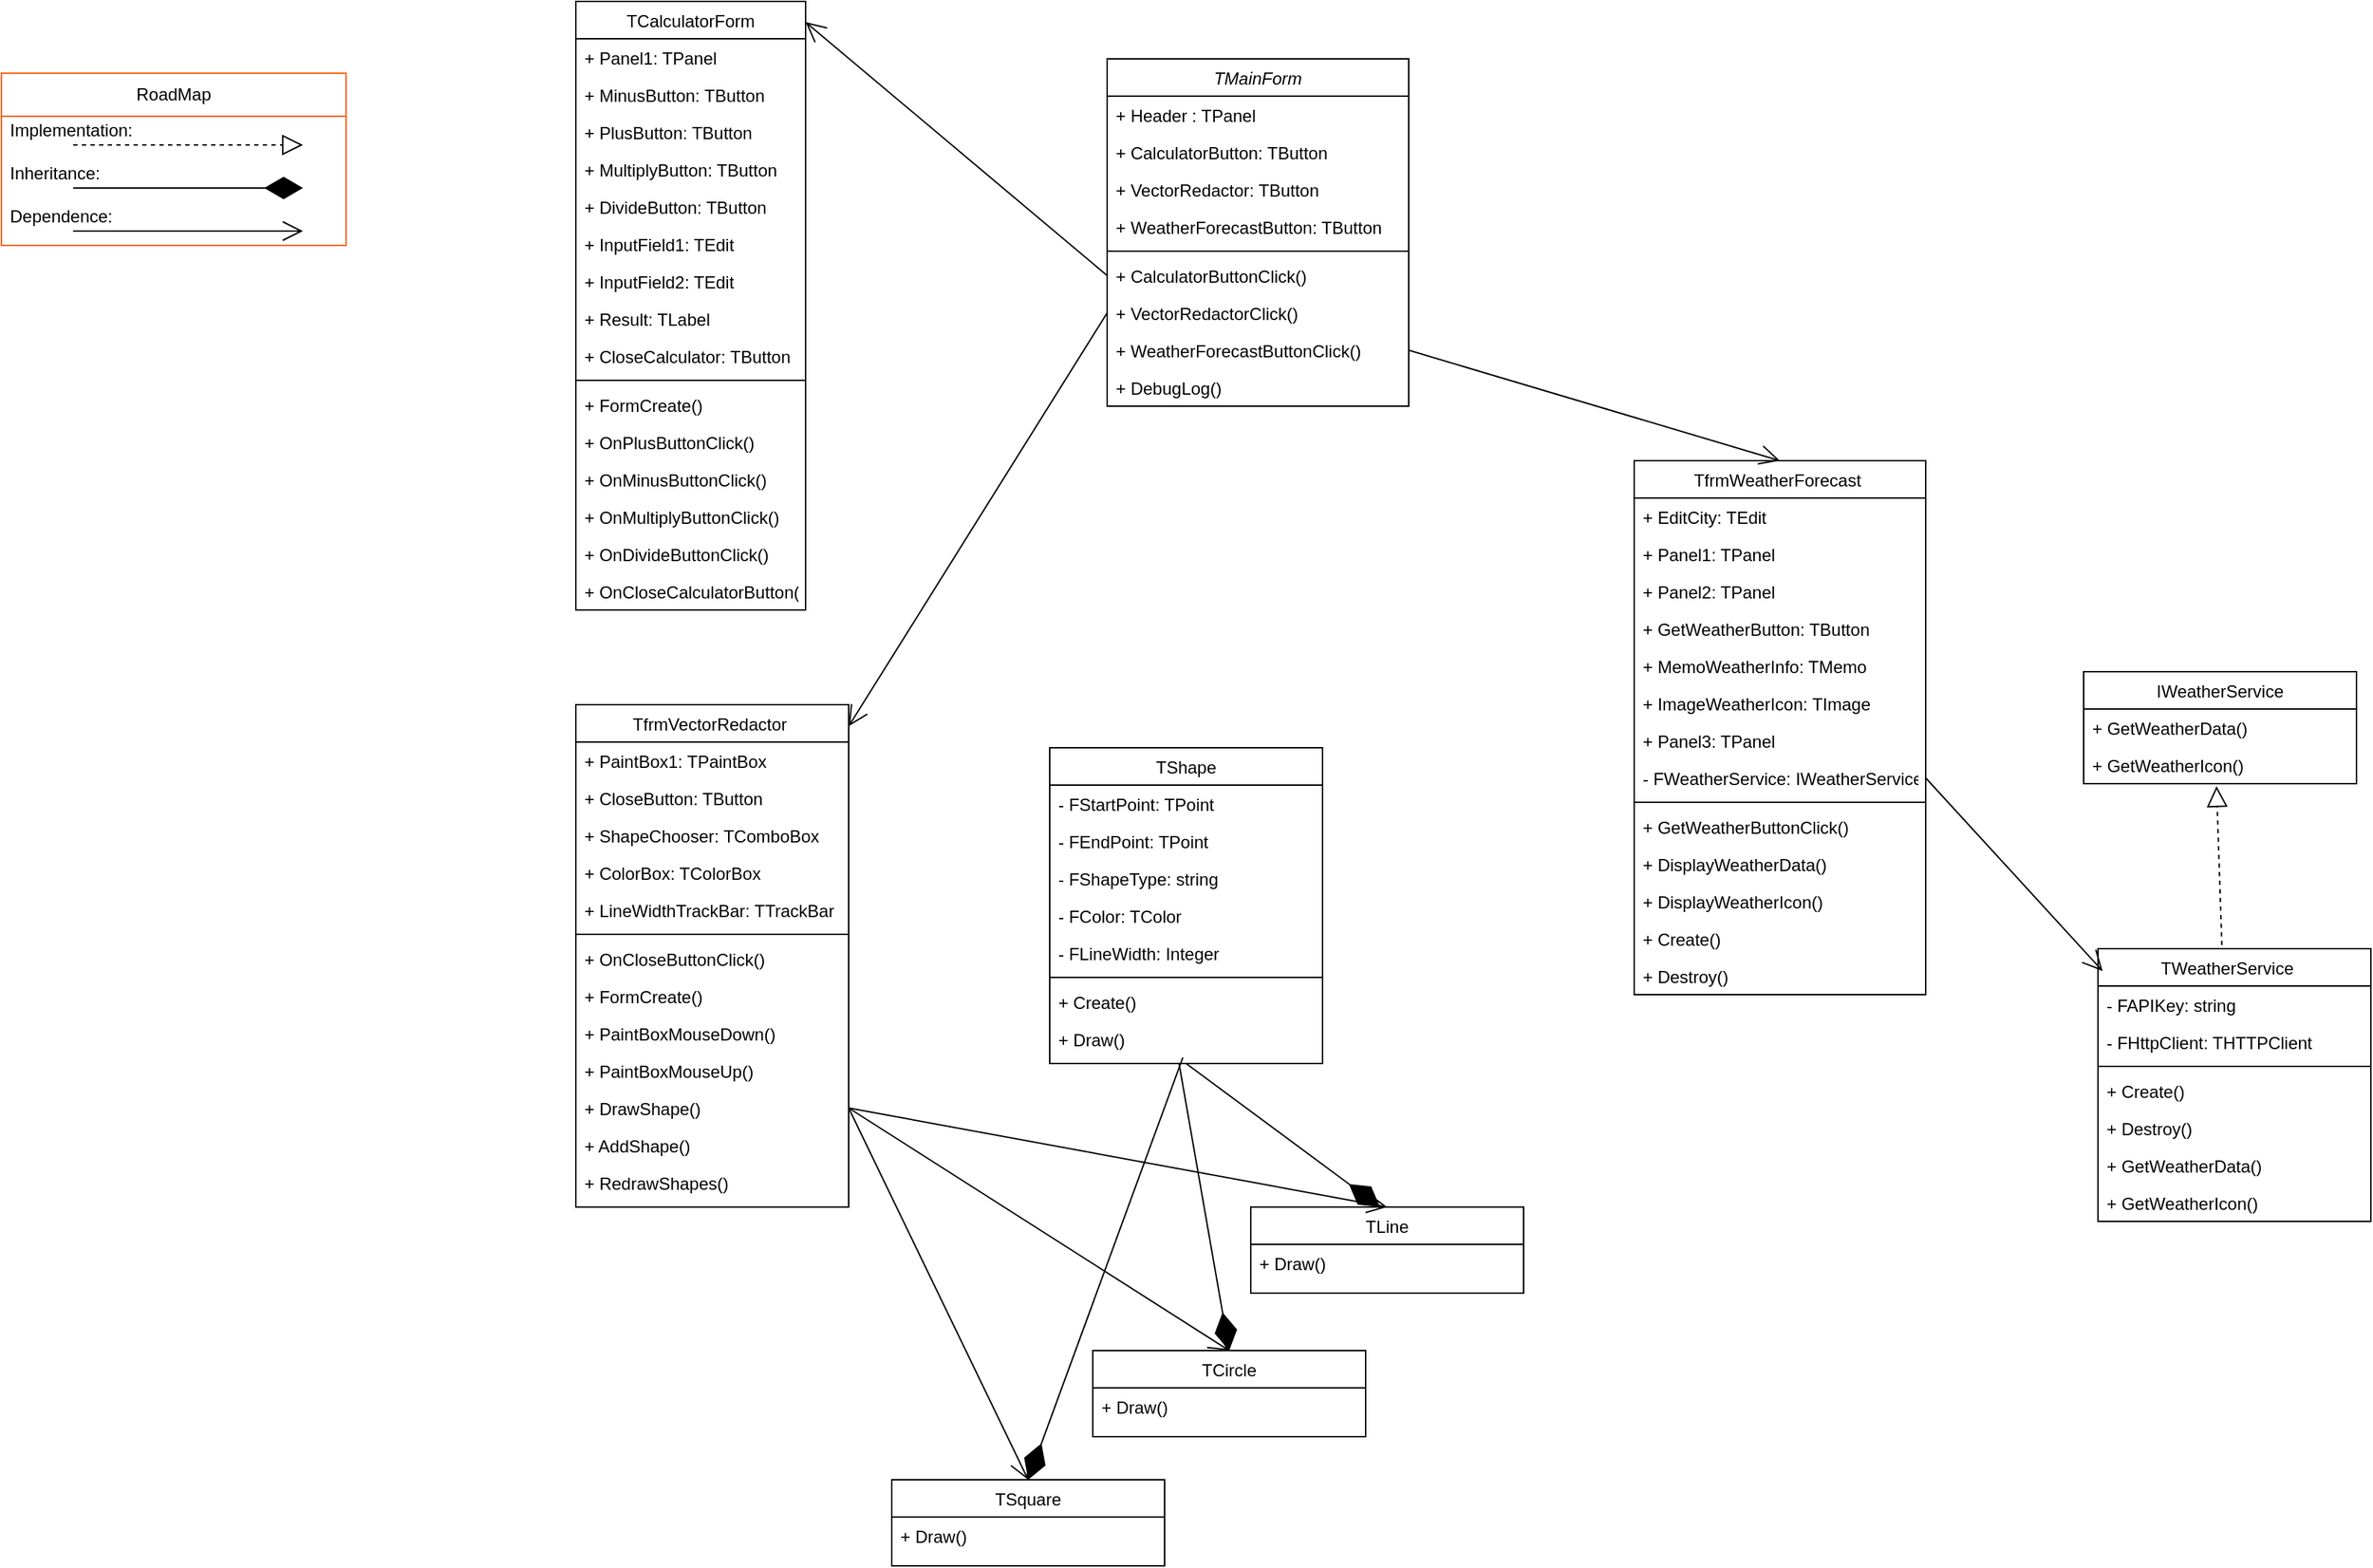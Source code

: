 <mxfile version="24.7.17">
  <diagram id="C5RBs43oDa-KdzZeNtuy" name="Page-1">
    <mxGraphModel dx="2464" dy="807" grid="1" gridSize="10" guides="1" tooltips="1" connect="1" arrows="1" fold="1" page="1" pageScale="1" pageWidth="827" pageHeight="1169" math="0" shadow="0">
      <root>
        <mxCell id="WIyWlLk6GJQsqaUBKTNV-0" />
        <mxCell id="WIyWlLk6GJQsqaUBKTNV-1" parent="WIyWlLk6GJQsqaUBKTNV-0" />
        <mxCell id="zkfFHV4jXpPFQw0GAbJ--0" value="TMainForm" style="swimlane;fontStyle=2;align=center;verticalAlign=top;childLayout=stackLayout;horizontal=1;startSize=26;horizontalStack=0;resizeParent=1;resizeLast=0;collapsible=1;marginBottom=0;rounded=0;shadow=0;strokeWidth=1;" parent="WIyWlLk6GJQsqaUBKTNV-1" vertex="1">
          <mxGeometry x="300" y="90" width="210" height="242" as="geometry">
            <mxRectangle x="230" y="140" width="160" height="26" as="alternateBounds" />
          </mxGeometry>
        </mxCell>
        <mxCell id="zkfFHV4jXpPFQw0GAbJ--1" value="+ Header : TPanel" style="text;align=left;verticalAlign=top;spacingLeft=4;spacingRight=4;overflow=hidden;rotatable=0;points=[[0,0.5],[1,0.5]];portConstraint=eastwest;" parent="zkfFHV4jXpPFQw0GAbJ--0" vertex="1">
          <mxGeometry y="26" width="210" height="26" as="geometry" />
        </mxCell>
        <mxCell id="zkfFHV4jXpPFQw0GAbJ--2" value="+ CalculatorButton: TButton" style="text;align=left;verticalAlign=top;spacingLeft=4;spacingRight=4;overflow=hidden;rotatable=0;points=[[0,0.5],[1,0.5]];portConstraint=eastwest;rounded=0;shadow=0;html=0;" parent="zkfFHV4jXpPFQw0GAbJ--0" vertex="1">
          <mxGeometry y="52" width="210" height="26" as="geometry" />
        </mxCell>
        <mxCell id="zkfFHV4jXpPFQw0GAbJ--3" value="+ VectorRedactor: TButton" style="text;align=left;verticalAlign=top;spacingLeft=4;spacingRight=4;overflow=hidden;rotatable=0;points=[[0,0.5],[1,0.5]];portConstraint=eastwest;rounded=0;shadow=0;html=0;" parent="zkfFHV4jXpPFQw0GAbJ--0" vertex="1">
          <mxGeometry y="78" width="210" height="26" as="geometry" />
        </mxCell>
        <mxCell id="zkfFHV4jXpPFQw0GAbJ--5" value="+ WeatherForecastButton: TButton" style="text;align=left;verticalAlign=top;spacingLeft=4;spacingRight=4;overflow=hidden;rotatable=0;points=[[0,0.5],[1,0.5]];portConstraint=eastwest;" parent="zkfFHV4jXpPFQw0GAbJ--0" vertex="1">
          <mxGeometry y="104" width="210" height="26" as="geometry" />
        </mxCell>
        <mxCell id="0J-BGjjs7sGFOzVeNPkb-37" value="" style="line;strokeWidth=1;fillColor=none;align=left;verticalAlign=middle;spacingTop=-1;spacingLeft=3;spacingRight=3;rotatable=0;labelPosition=right;points=[];portConstraint=eastwest;strokeColor=inherit;" vertex="1" parent="zkfFHV4jXpPFQw0GAbJ--0">
          <mxGeometry y="130" width="210" height="8" as="geometry" />
        </mxCell>
        <mxCell id="0J-BGjjs7sGFOzVeNPkb-6" value="+ CalculatorButtonClick()" style="text;align=left;verticalAlign=top;spacingLeft=4;spacingRight=4;overflow=hidden;rotatable=0;points=[[0,0.5],[1,0.5]];portConstraint=eastwest;rounded=0;shadow=0;html=0;" vertex="1" parent="zkfFHV4jXpPFQw0GAbJ--0">
          <mxGeometry y="138" width="210" height="26" as="geometry" />
        </mxCell>
        <mxCell id="0J-BGjjs7sGFOzVeNPkb-7" value="+ VectorRedactorClick()" style="text;align=left;verticalAlign=top;spacingLeft=4;spacingRight=4;overflow=hidden;rotatable=0;points=[[0,0.5],[1,0.5]];portConstraint=eastwest;rounded=0;shadow=0;html=0;" vertex="1" parent="zkfFHV4jXpPFQw0GAbJ--0">
          <mxGeometry y="164" width="210" height="26" as="geometry" />
        </mxCell>
        <mxCell id="0J-BGjjs7sGFOzVeNPkb-8" value="+ WeatherForecastButtonClick()" style="text;align=left;verticalAlign=top;spacingLeft=4;spacingRight=4;overflow=hidden;rotatable=0;points=[[0,0.5],[1,0.5]];portConstraint=eastwest;rounded=0;shadow=0;html=0;" vertex="1" parent="zkfFHV4jXpPFQw0GAbJ--0">
          <mxGeometry y="190" width="210" height="26" as="geometry" />
        </mxCell>
        <mxCell id="0J-BGjjs7sGFOzVeNPkb-9" value="+ DebugLog()" style="text;align=left;verticalAlign=top;spacingLeft=4;spacingRight=4;overflow=hidden;rotatable=0;points=[[0,0.5],[1,0.5]];portConstraint=eastwest;rounded=0;shadow=0;html=0;" vertex="1" parent="zkfFHV4jXpPFQw0GAbJ--0">
          <mxGeometry y="216" width="210" height="26" as="geometry" />
        </mxCell>
        <mxCell id="zkfFHV4jXpPFQw0GAbJ--6" value="TfrmVectorRedactor " style="swimlane;fontStyle=0;align=center;verticalAlign=top;childLayout=stackLayout;horizontal=1;startSize=26;horizontalStack=0;resizeParent=1;resizeLast=0;collapsible=1;marginBottom=0;rounded=0;shadow=0;strokeWidth=1;" parent="WIyWlLk6GJQsqaUBKTNV-1" vertex="1">
          <mxGeometry x="-70" y="540" width="190" height="350" as="geometry">
            <mxRectangle x="130" y="380" width="160" height="26" as="alternateBounds" />
          </mxGeometry>
        </mxCell>
        <mxCell id="zkfFHV4jXpPFQw0GAbJ--7" value="+ PaintBox1: TPaintBox" style="text;align=left;verticalAlign=top;spacingLeft=4;spacingRight=4;overflow=hidden;rotatable=0;points=[[0,0.5],[1,0.5]];portConstraint=eastwest;" parent="zkfFHV4jXpPFQw0GAbJ--6" vertex="1">
          <mxGeometry y="26" width="190" height="26" as="geometry" />
        </mxCell>
        <mxCell id="zkfFHV4jXpPFQw0GAbJ--8" value="+ CloseButton: TButton" style="text;align=left;verticalAlign=top;spacingLeft=4;spacingRight=4;overflow=hidden;rotatable=0;points=[[0,0.5],[1,0.5]];portConstraint=eastwest;rounded=0;shadow=0;html=0;" parent="zkfFHV4jXpPFQw0GAbJ--6" vertex="1">
          <mxGeometry y="52" width="190" height="26" as="geometry" />
        </mxCell>
        <mxCell id="zkfFHV4jXpPFQw0GAbJ--11" value="+ ShapeChooser: TComboBox" style="text;align=left;verticalAlign=top;spacingLeft=4;spacingRight=4;overflow=hidden;rotatable=0;points=[[0,0.5],[1,0.5]];portConstraint=eastwest;" parent="zkfFHV4jXpPFQw0GAbJ--6" vertex="1">
          <mxGeometry y="78" width="190" height="26" as="geometry" />
        </mxCell>
        <mxCell id="0J-BGjjs7sGFOzVeNPkb-26" value="+ ColorBox: TColorBox" style="text;align=left;verticalAlign=top;spacingLeft=4;spacingRight=4;overflow=hidden;rotatable=0;points=[[0,0.5],[1,0.5]];portConstraint=eastwest;" vertex="1" parent="zkfFHV4jXpPFQw0GAbJ--6">
          <mxGeometry y="104" width="190" height="26" as="geometry" />
        </mxCell>
        <mxCell id="0J-BGjjs7sGFOzVeNPkb-27" value="+ LineWidthTrackBar: TTrackBar" style="text;align=left;verticalAlign=top;spacingLeft=4;spacingRight=4;overflow=hidden;rotatable=0;points=[[0,0.5],[1,0.5]];portConstraint=eastwest;" vertex="1" parent="zkfFHV4jXpPFQw0GAbJ--6">
          <mxGeometry y="130" width="190" height="26" as="geometry" />
        </mxCell>
        <mxCell id="0J-BGjjs7sGFOzVeNPkb-36" value="" style="line;strokeWidth=1;fillColor=none;align=left;verticalAlign=middle;spacingTop=-1;spacingLeft=3;spacingRight=3;rotatable=0;labelPosition=right;points=[];portConstraint=eastwest;strokeColor=inherit;" vertex="1" parent="zkfFHV4jXpPFQw0GAbJ--6">
          <mxGeometry y="156" width="190" height="8" as="geometry" />
        </mxCell>
        <mxCell id="0J-BGjjs7sGFOzVeNPkb-28" value="+ OnCloseButtonClick()" style="text;align=left;verticalAlign=top;spacingLeft=4;spacingRight=4;overflow=hidden;rotatable=0;points=[[0,0.5],[1,0.5]];portConstraint=eastwest;" vertex="1" parent="zkfFHV4jXpPFQw0GAbJ--6">
          <mxGeometry y="164" width="190" height="26" as="geometry" />
        </mxCell>
        <mxCell id="0J-BGjjs7sGFOzVeNPkb-29" value="+ FormCreate()" style="text;align=left;verticalAlign=top;spacingLeft=4;spacingRight=4;overflow=hidden;rotatable=0;points=[[0,0.5],[1,0.5]];portConstraint=eastwest;" vertex="1" parent="zkfFHV4jXpPFQw0GAbJ--6">
          <mxGeometry y="190" width="190" height="26" as="geometry" />
        </mxCell>
        <mxCell id="0J-BGjjs7sGFOzVeNPkb-30" value="+ PaintBoxMouseDown() " style="text;align=left;verticalAlign=top;spacingLeft=4;spacingRight=4;overflow=hidden;rotatable=0;points=[[0,0.5],[1,0.5]];portConstraint=eastwest;" vertex="1" parent="zkfFHV4jXpPFQw0GAbJ--6">
          <mxGeometry y="216" width="190" height="26" as="geometry" />
        </mxCell>
        <mxCell id="0J-BGjjs7sGFOzVeNPkb-31" value="+ PaintBoxMouseUp()" style="text;align=left;verticalAlign=top;spacingLeft=4;spacingRight=4;overflow=hidden;rotatable=0;points=[[0,0.5],[1,0.5]];portConstraint=eastwest;" vertex="1" parent="zkfFHV4jXpPFQw0GAbJ--6">
          <mxGeometry y="242" width="190" height="26" as="geometry" />
        </mxCell>
        <mxCell id="0J-BGjjs7sGFOzVeNPkb-32" value="+ DrawShape()" style="text;align=left;verticalAlign=top;spacingLeft=4;spacingRight=4;overflow=hidden;rotatable=0;points=[[0,0.5],[1,0.5]];portConstraint=eastwest;" vertex="1" parent="zkfFHV4jXpPFQw0GAbJ--6">
          <mxGeometry y="268" width="190" height="26" as="geometry" />
        </mxCell>
        <mxCell id="0J-BGjjs7sGFOzVeNPkb-33" value="+ AddShape()" style="text;align=left;verticalAlign=top;spacingLeft=4;spacingRight=4;overflow=hidden;rotatable=0;points=[[0,0.5],[1,0.5]];portConstraint=eastwest;" vertex="1" parent="zkfFHV4jXpPFQw0GAbJ--6">
          <mxGeometry y="294" width="190" height="26" as="geometry" />
        </mxCell>
        <mxCell id="0J-BGjjs7sGFOzVeNPkb-34" value="+ RedrawShapes() " style="text;align=left;verticalAlign=top;spacingLeft=4;spacingRight=4;overflow=hidden;rotatable=0;points=[[0,0.5],[1,0.5]];portConstraint=eastwest;" vertex="1" parent="zkfFHV4jXpPFQw0GAbJ--6">
          <mxGeometry y="320" width="190" height="26" as="geometry" />
        </mxCell>
        <mxCell id="zkfFHV4jXpPFQw0GAbJ--13" value="TCalculatorForm" style="swimlane;fontStyle=0;align=center;verticalAlign=top;childLayout=stackLayout;horizontal=1;startSize=26;horizontalStack=0;resizeParent=1;resizeLast=0;collapsible=1;marginBottom=0;rounded=0;shadow=0;strokeWidth=1;" parent="WIyWlLk6GJQsqaUBKTNV-1" vertex="1">
          <mxGeometry x="-70" y="50" width="160" height="424" as="geometry">
            <mxRectangle x="340" y="380" width="170" height="26" as="alternateBounds" />
          </mxGeometry>
        </mxCell>
        <mxCell id="zkfFHV4jXpPFQw0GAbJ--14" value="+ Panel1: TPanel" style="text;align=left;verticalAlign=top;spacingLeft=4;spacingRight=4;overflow=hidden;rotatable=0;points=[[0,0.5],[1,0.5]];portConstraint=eastwest;" parent="zkfFHV4jXpPFQw0GAbJ--13" vertex="1">
          <mxGeometry y="26" width="160" height="26" as="geometry" />
        </mxCell>
        <mxCell id="0J-BGjjs7sGFOzVeNPkb-11" value="+ MinusButton: TButton" style="text;align=left;verticalAlign=top;spacingLeft=4;spacingRight=4;overflow=hidden;rotatable=0;points=[[0,0.5],[1,0.5]];portConstraint=eastwest;" vertex="1" parent="zkfFHV4jXpPFQw0GAbJ--13">
          <mxGeometry y="52" width="160" height="26" as="geometry" />
        </mxCell>
        <mxCell id="0J-BGjjs7sGFOzVeNPkb-12" value="+ PlusButton: TButton" style="text;align=left;verticalAlign=top;spacingLeft=4;spacingRight=4;overflow=hidden;rotatable=0;points=[[0,0.5],[1,0.5]];portConstraint=eastwest;" vertex="1" parent="zkfFHV4jXpPFQw0GAbJ--13">
          <mxGeometry y="78" width="160" height="26" as="geometry" />
        </mxCell>
        <mxCell id="0J-BGjjs7sGFOzVeNPkb-13" value="+ MultiplyButton: TButton" style="text;align=left;verticalAlign=top;spacingLeft=4;spacingRight=4;overflow=hidden;rotatable=0;points=[[0,0.5],[1,0.5]];portConstraint=eastwest;" vertex="1" parent="zkfFHV4jXpPFQw0GAbJ--13">
          <mxGeometry y="104" width="160" height="26" as="geometry" />
        </mxCell>
        <mxCell id="0J-BGjjs7sGFOzVeNPkb-14" value="+ DivideButton: TButton" style="text;align=left;verticalAlign=top;spacingLeft=4;spacingRight=4;overflow=hidden;rotatable=0;points=[[0,0.5],[1,0.5]];portConstraint=eastwest;" vertex="1" parent="zkfFHV4jXpPFQw0GAbJ--13">
          <mxGeometry y="130" width="160" height="26" as="geometry" />
        </mxCell>
        <mxCell id="0J-BGjjs7sGFOzVeNPkb-15" value="+ InputField1: TEdit" style="text;align=left;verticalAlign=top;spacingLeft=4;spacingRight=4;overflow=hidden;rotatable=0;points=[[0,0.5],[1,0.5]];portConstraint=eastwest;" vertex="1" parent="zkfFHV4jXpPFQw0GAbJ--13">
          <mxGeometry y="156" width="160" height="26" as="geometry" />
        </mxCell>
        <mxCell id="0J-BGjjs7sGFOzVeNPkb-16" value="+ InputField2: TEdit" style="text;align=left;verticalAlign=top;spacingLeft=4;spacingRight=4;overflow=hidden;rotatable=0;points=[[0,0.5],[1,0.5]];portConstraint=eastwest;" vertex="1" parent="zkfFHV4jXpPFQw0GAbJ--13">
          <mxGeometry y="182" width="160" height="26" as="geometry" />
        </mxCell>
        <mxCell id="0J-BGjjs7sGFOzVeNPkb-17" value="+ Result: TLabel" style="text;align=left;verticalAlign=top;spacingLeft=4;spacingRight=4;overflow=hidden;rotatable=0;points=[[0,0.5],[1,0.5]];portConstraint=eastwest;" vertex="1" parent="zkfFHV4jXpPFQw0GAbJ--13">
          <mxGeometry y="208" width="160" height="26" as="geometry" />
        </mxCell>
        <mxCell id="0J-BGjjs7sGFOzVeNPkb-18" value="+ CloseCalculator: TButton" style="text;align=left;verticalAlign=top;spacingLeft=4;spacingRight=4;overflow=hidden;rotatable=0;points=[[0,0.5],[1,0.5]];portConstraint=eastwest;" vertex="1" parent="zkfFHV4jXpPFQw0GAbJ--13">
          <mxGeometry y="234" width="160" height="26" as="geometry" />
        </mxCell>
        <mxCell id="0J-BGjjs7sGFOzVeNPkb-39" value="" style="line;strokeWidth=1;fillColor=none;align=left;verticalAlign=middle;spacingTop=-1;spacingLeft=3;spacingRight=3;rotatable=0;labelPosition=right;points=[];portConstraint=eastwest;strokeColor=inherit;" vertex="1" parent="zkfFHV4jXpPFQw0GAbJ--13">
          <mxGeometry y="260" width="160" height="8" as="geometry" />
        </mxCell>
        <mxCell id="0J-BGjjs7sGFOzVeNPkb-19" value="+ FormCreate()" style="text;align=left;verticalAlign=top;spacingLeft=4;spacingRight=4;overflow=hidden;rotatable=0;points=[[0,0.5],[1,0.5]];portConstraint=eastwest;" vertex="1" parent="zkfFHV4jXpPFQw0GAbJ--13">
          <mxGeometry y="268" width="160" height="26" as="geometry" />
        </mxCell>
        <mxCell id="0J-BGjjs7sGFOzVeNPkb-20" value="+ OnPlusButtonClick()" style="text;align=left;verticalAlign=top;spacingLeft=4;spacingRight=4;overflow=hidden;rotatable=0;points=[[0,0.5],[1,0.5]];portConstraint=eastwest;" vertex="1" parent="zkfFHV4jXpPFQw0GAbJ--13">
          <mxGeometry y="294" width="160" height="26" as="geometry" />
        </mxCell>
        <mxCell id="0J-BGjjs7sGFOzVeNPkb-21" value="+ OnMinusButtonClick()" style="text;align=left;verticalAlign=top;spacingLeft=4;spacingRight=4;overflow=hidden;rotatable=0;points=[[0,0.5],[1,0.5]];portConstraint=eastwest;" vertex="1" parent="zkfFHV4jXpPFQw0GAbJ--13">
          <mxGeometry y="320" width="160" height="26" as="geometry" />
        </mxCell>
        <mxCell id="0J-BGjjs7sGFOzVeNPkb-22" value="+ OnMultiplyButtonClick()" style="text;align=left;verticalAlign=top;spacingLeft=4;spacingRight=4;overflow=hidden;rotatable=0;points=[[0,0.5],[1,0.5]];portConstraint=eastwest;" vertex="1" parent="zkfFHV4jXpPFQw0GAbJ--13">
          <mxGeometry y="346" width="160" height="26" as="geometry" />
        </mxCell>
        <mxCell id="0J-BGjjs7sGFOzVeNPkb-23" value="+ OnDivideButtonClick()" style="text;align=left;verticalAlign=top;spacingLeft=4;spacingRight=4;overflow=hidden;rotatable=0;points=[[0,0.5],[1,0.5]];portConstraint=eastwest;" vertex="1" parent="zkfFHV4jXpPFQw0GAbJ--13">
          <mxGeometry y="372" width="160" height="26" as="geometry" />
        </mxCell>
        <mxCell id="0J-BGjjs7sGFOzVeNPkb-24" value="+ OnCloseCalculatorButton()" style="text;align=left;verticalAlign=top;spacingLeft=4;spacingRight=4;overflow=hidden;rotatable=0;points=[[0,0.5],[1,0.5]];portConstraint=eastwest;" vertex="1" parent="zkfFHV4jXpPFQw0GAbJ--13">
          <mxGeometry y="398" width="160" height="26" as="geometry" />
        </mxCell>
        <mxCell id="0J-BGjjs7sGFOzVeNPkb-41" value="TShape&#xa;" style="swimlane;fontStyle=0;align=center;verticalAlign=top;childLayout=stackLayout;horizontal=1;startSize=26;horizontalStack=0;resizeParent=1;resizeLast=0;collapsible=1;marginBottom=0;rounded=0;shadow=0;strokeWidth=1;" vertex="1" parent="WIyWlLk6GJQsqaUBKTNV-1">
          <mxGeometry x="260" y="570" width="190" height="220" as="geometry">
            <mxRectangle x="130" y="380" width="160" height="26" as="alternateBounds" />
          </mxGeometry>
        </mxCell>
        <mxCell id="0J-BGjjs7sGFOzVeNPkb-42" value="- FStartPoint: TPoint" style="text;align=left;verticalAlign=top;spacingLeft=4;spacingRight=4;overflow=hidden;rotatable=0;points=[[0,0.5],[1,0.5]];portConstraint=eastwest;" vertex="1" parent="0J-BGjjs7sGFOzVeNPkb-41">
          <mxGeometry y="26" width="190" height="26" as="geometry" />
        </mxCell>
        <mxCell id="0J-BGjjs7sGFOzVeNPkb-43" value="- FEndPoint: TPoint" style="text;align=left;verticalAlign=top;spacingLeft=4;spacingRight=4;overflow=hidden;rotatable=0;points=[[0,0.5],[1,0.5]];portConstraint=eastwest;rounded=0;shadow=0;html=0;" vertex="1" parent="0J-BGjjs7sGFOzVeNPkb-41">
          <mxGeometry y="52" width="190" height="26" as="geometry" />
        </mxCell>
        <mxCell id="0J-BGjjs7sGFOzVeNPkb-44" value="- FShapeType: string" style="text;align=left;verticalAlign=top;spacingLeft=4;spacingRight=4;overflow=hidden;rotatable=0;points=[[0,0.5],[1,0.5]];portConstraint=eastwest;" vertex="1" parent="0J-BGjjs7sGFOzVeNPkb-41">
          <mxGeometry y="78" width="190" height="26" as="geometry" />
        </mxCell>
        <mxCell id="0J-BGjjs7sGFOzVeNPkb-45" value="- FColor: TColor" style="text;align=left;verticalAlign=top;spacingLeft=4;spacingRight=4;overflow=hidden;rotatable=0;points=[[0,0.5],[1,0.5]];portConstraint=eastwest;" vertex="1" parent="0J-BGjjs7sGFOzVeNPkb-41">
          <mxGeometry y="104" width="190" height="26" as="geometry" />
        </mxCell>
        <mxCell id="0J-BGjjs7sGFOzVeNPkb-46" value="- FLineWidth: Integer" style="text;align=left;verticalAlign=top;spacingLeft=4;spacingRight=4;overflow=hidden;rotatable=0;points=[[0,0.5],[1,0.5]];portConstraint=eastwest;" vertex="1" parent="0J-BGjjs7sGFOzVeNPkb-41">
          <mxGeometry y="130" width="190" height="26" as="geometry" />
        </mxCell>
        <mxCell id="0J-BGjjs7sGFOzVeNPkb-47" value="" style="line;strokeWidth=1;fillColor=none;align=left;verticalAlign=middle;spacingTop=-1;spacingLeft=3;spacingRight=3;rotatable=0;labelPosition=right;points=[];portConstraint=eastwest;strokeColor=inherit;" vertex="1" parent="0J-BGjjs7sGFOzVeNPkb-41">
          <mxGeometry y="156" width="190" height="8" as="geometry" />
        </mxCell>
        <mxCell id="0J-BGjjs7sGFOzVeNPkb-48" value="+ Create()        " style="text;align=left;verticalAlign=top;spacingLeft=4;spacingRight=4;overflow=hidden;rotatable=0;points=[[0,0.5],[1,0.5]];portConstraint=eastwest;" vertex="1" parent="0J-BGjjs7sGFOzVeNPkb-41">
          <mxGeometry y="164" width="190" height="26" as="geometry" />
        </mxCell>
        <mxCell id="0J-BGjjs7sGFOzVeNPkb-49" value="+ Draw()          " style="text;align=left;verticalAlign=top;spacingLeft=4;spacingRight=4;overflow=hidden;rotatable=0;points=[[0,0.5],[1,0.5]];portConstraint=eastwest;" vertex="1" parent="0J-BGjjs7sGFOzVeNPkb-41">
          <mxGeometry y="190" width="190" height="26" as="geometry" />
        </mxCell>
        <mxCell id="0J-BGjjs7sGFOzVeNPkb-55" value="TLine" style="swimlane;fontStyle=0;align=center;verticalAlign=top;childLayout=stackLayout;horizontal=1;startSize=26;horizontalStack=0;resizeParent=1;resizeLast=0;collapsible=1;marginBottom=0;rounded=0;shadow=0;strokeWidth=1;" vertex="1" parent="WIyWlLk6GJQsqaUBKTNV-1">
          <mxGeometry x="400" y="890" width="190" height="60" as="geometry">
            <mxRectangle x="130" y="380" width="160" height="26" as="alternateBounds" />
          </mxGeometry>
        </mxCell>
        <mxCell id="0J-BGjjs7sGFOzVeNPkb-56" value="+ Draw()          " style="text;align=left;verticalAlign=top;spacingLeft=4;spacingRight=4;overflow=hidden;rotatable=0;points=[[0,0.5],[1,0.5]];portConstraint=eastwest;" vertex="1" parent="0J-BGjjs7sGFOzVeNPkb-55">
          <mxGeometry y="26" width="190" height="26" as="geometry" />
        </mxCell>
        <mxCell id="0J-BGjjs7sGFOzVeNPkb-64" value="TCircle" style="swimlane;fontStyle=0;align=center;verticalAlign=top;childLayout=stackLayout;horizontal=1;startSize=26;horizontalStack=0;resizeParent=1;resizeLast=0;collapsible=1;marginBottom=0;rounded=0;shadow=0;strokeWidth=1;" vertex="1" parent="WIyWlLk6GJQsqaUBKTNV-1">
          <mxGeometry x="290" y="990" width="190" height="60" as="geometry">
            <mxRectangle x="130" y="380" width="160" height="26" as="alternateBounds" />
          </mxGeometry>
        </mxCell>
        <mxCell id="0J-BGjjs7sGFOzVeNPkb-65" value="+ Draw()          " style="text;align=left;verticalAlign=top;spacingLeft=4;spacingRight=4;overflow=hidden;rotatable=0;points=[[0,0.5],[1,0.5]];portConstraint=eastwest;" vertex="1" parent="0J-BGjjs7sGFOzVeNPkb-64">
          <mxGeometry y="26" width="190" height="26" as="geometry" />
        </mxCell>
        <mxCell id="0J-BGjjs7sGFOzVeNPkb-66" value="TSquare" style="swimlane;fontStyle=0;align=center;verticalAlign=top;childLayout=stackLayout;horizontal=1;startSize=26;horizontalStack=0;resizeParent=1;resizeLast=0;collapsible=1;marginBottom=0;rounded=0;shadow=0;strokeWidth=1;" vertex="1" parent="WIyWlLk6GJQsqaUBKTNV-1">
          <mxGeometry x="150" y="1080" width="190" height="60" as="geometry">
            <mxRectangle x="130" y="380" width="160" height="26" as="alternateBounds" />
          </mxGeometry>
        </mxCell>
        <mxCell id="0J-BGjjs7sGFOzVeNPkb-67" value="+ Draw()          " style="text;align=left;verticalAlign=top;spacingLeft=4;spacingRight=4;overflow=hidden;rotatable=0;points=[[0,0.5],[1,0.5]];portConstraint=eastwest;" vertex="1" parent="0J-BGjjs7sGFOzVeNPkb-66">
          <mxGeometry y="26" width="190" height="26" as="geometry" />
        </mxCell>
        <mxCell id="0J-BGjjs7sGFOzVeNPkb-68" value="IWeatherService" style="swimlane;fontStyle=0;align=center;verticalAlign=top;childLayout=stackLayout;horizontal=1;startSize=26;horizontalStack=0;resizeParent=1;resizeLast=0;collapsible=1;marginBottom=0;rounded=0;shadow=0;strokeWidth=1;" vertex="1" parent="WIyWlLk6GJQsqaUBKTNV-1">
          <mxGeometry x="980" y="517" width="190" height="78" as="geometry">
            <mxRectangle x="130" y="380" width="160" height="26" as="alternateBounds" />
          </mxGeometry>
        </mxCell>
        <mxCell id="0J-BGjjs7sGFOzVeNPkb-69" value="+ GetWeatherData()" style="text;align=left;verticalAlign=top;spacingLeft=4;spacingRight=4;overflow=hidden;rotatable=0;points=[[0,0.5],[1,0.5]];portConstraint=eastwest;" vertex="1" parent="0J-BGjjs7sGFOzVeNPkb-68">
          <mxGeometry y="26" width="190" height="26" as="geometry" />
        </mxCell>
        <mxCell id="0J-BGjjs7sGFOzVeNPkb-70" value="+ GetWeatherIcon()" style="text;align=left;verticalAlign=top;spacingLeft=4;spacingRight=4;overflow=hidden;rotatable=0;points=[[0,0.5],[1,0.5]];portConstraint=eastwest;" vertex="1" parent="0J-BGjjs7sGFOzVeNPkb-68">
          <mxGeometry y="52" width="190" height="26" as="geometry" />
        </mxCell>
        <mxCell id="0J-BGjjs7sGFOzVeNPkb-71" value="TfrmWeatherForecast " style="swimlane;fontStyle=0;align=center;verticalAlign=top;childLayout=stackLayout;horizontal=1;startSize=26;horizontalStack=0;resizeParent=1;resizeLast=0;collapsible=1;marginBottom=0;rounded=0;shadow=0;strokeWidth=1;" vertex="1" parent="WIyWlLk6GJQsqaUBKTNV-1">
          <mxGeometry x="667" y="370" width="203" height="372" as="geometry">
            <mxRectangle x="340" y="380" width="170" height="26" as="alternateBounds" />
          </mxGeometry>
        </mxCell>
        <mxCell id="0J-BGjjs7sGFOzVeNPkb-72" value="+ EditCity: TEdit" style="text;align=left;verticalAlign=top;spacingLeft=4;spacingRight=4;overflow=hidden;rotatable=0;points=[[0,0.5],[1,0.5]];portConstraint=eastwest;" vertex="1" parent="0J-BGjjs7sGFOzVeNPkb-71">
          <mxGeometry y="26" width="203" height="26" as="geometry" />
        </mxCell>
        <mxCell id="0J-BGjjs7sGFOzVeNPkb-73" value="+ Panel1: TPanel" style="text;align=left;verticalAlign=top;spacingLeft=4;spacingRight=4;overflow=hidden;rotatable=0;points=[[0,0.5],[1,0.5]];portConstraint=eastwest;" vertex="1" parent="0J-BGjjs7sGFOzVeNPkb-71">
          <mxGeometry y="52" width="203" height="26" as="geometry" />
        </mxCell>
        <mxCell id="0J-BGjjs7sGFOzVeNPkb-74" value="+ Panel2: TPanel" style="text;align=left;verticalAlign=top;spacingLeft=4;spacingRight=4;overflow=hidden;rotatable=0;points=[[0,0.5],[1,0.5]];portConstraint=eastwest;" vertex="1" parent="0J-BGjjs7sGFOzVeNPkb-71">
          <mxGeometry y="78" width="203" height="26" as="geometry" />
        </mxCell>
        <mxCell id="0J-BGjjs7sGFOzVeNPkb-75" value="+ GetWeatherButton: TButton" style="text;align=left;verticalAlign=top;spacingLeft=4;spacingRight=4;overflow=hidden;rotatable=0;points=[[0,0.5],[1,0.5]];portConstraint=eastwest;" vertex="1" parent="0J-BGjjs7sGFOzVeNPkb-71">
          <mxGeometry y="104" width="203" height="26" as="geometry" />
        </mxCell>
        <mxCell id="0J-BGjjs7sGFOzVeNPkb-76" value="+ MemoWeatherInfo: TMemo" style="text;align=left;verticalAlign=top;spacingLeft=4;spacingRight=4;overflow=hidden;rotatable=0;points=[[0,0.5],[1,0.5]];portConstraint=eastwest;" vertex="1" parent="0J-BGjjs7sGFOzVeNPkb-71">
          <mxGeometry y="130" width="203" height="26" as="geometry" />
        </mxCell>
        <mxCell id="0J-BGjjs7sGFOzVeNPkb-77" value="+ ImageWeatherIcon: TImage" style="text;align=left;verticalAlign=top;spacingLeft=4;spacingRight=4;overflow=hidden;rotatable=0;points=[[0,0.5],[1,0.5]];portConstraint=eastwest;" vertex="1" parent="0J-BGjjs7sGFOzVeNPkb-71">
          <mxGeometry y="156" width="203" height="26" as="geometry" />
        </mxCell>
        <mxCell id="0J-BGjjs7sGFOzVeNPkb-78" value="+ Panel3: TPanel" style="text;align=left;verticalAlign=top;spacingLeft=4;spacingRight=4;overflow=hidden;rotatable=0;points=[[0,0.5],[1,0.5]];portConstraint=eastwest;" vertex="1" parent="0J-BGjjs7sGFOzVeNPkb-71">
          <mxGeometry y="182" width="203" height="26" as="geometry" />
        </mxCell>
        <mxCell id="0J-BGjjs7sGFOzVeNPkb-116" value="- FWeatherService: IWeatherService" style="text;align=left;verticalAlign=top;spacingLeft=4;spacingRight=4;overflow=hidden;rotatable=0;points=[[0,0.5],[1,0.5]];portConstraint=eastwest;" vertex="1" parent="0J-BGjjs7sGFOzVeNPkb-71">
          <mxGeometry y="208" width="203" height="26" as="geometry" />
        </mxCell>
        <mxCell id="0J-BGjjs7sGFOzVeNPkb-81" value="" style="line;strokeWidth=1;fillColor=none;align=left;verticalAlign=middle;spacingTop=-1;spacingLeft=3;spacingRight=3;rotatable=0;labelPosition=right;points=[];portConstraint=eastwest;strokeColor=inherit;" vertex="1" parent="0J-BGjjs7sGFOzVeNPkb-71">
          <mxGeometry y="234" width="203" height="8" as="geometry" />
        </mxCell>
        <mxCell id="0J-BGjjs7sGFOzVeNPkb-79" value="+ GetWeatherButtonClick()" style="text;align=left;verticalAlign=top;spacingLeft=4;spacingRight=4;overflow=hidden;rotatable=0;points=[[0,0.5],[1,0.5]];portConstraint=eastwest;" vertex="1" parent="0J-BGjjs7sGFOzVeNPkb-71">
          <mxGeometry y="242" width="203" height="26" as="geometry" />
        </mxCell>
        <mxCell id="0J-BGjjs7sGFOzVeNPkb-80" value="+ DisplayWeatherData() " style="text;align=left;verticalAlign=top;spacingLeft=4;spacingRight=4;overflow=hidden;rotatable=0;points=[[0,0.5],[1,0.5]];portConstraint=eastwest;" vertex="1" parent="0J-BGjjs7sGFOzVeNPkb-71">
          <mxGeometry y="268" width="203" height="26" as="geometry" />
        </mxCell>
        <mxCell id="0J-BGjjs7sGFOzVeNPkb-82" value="+ DisplayWeatherIcon()" style="text;align=left;verticalAlign=top;spacingLeft=4;spacingRight=4;overflow=hidden;rotatable=0;points=[[0,0.5],[1,0.5]];portConstraint=eastwest;" vertex="1" parent="0J-BGjjs7sGFOzVeNPkb-71">
          <mxGeometry y="294" width="203" height="26" as="geometry" />
        </mxCell>
        <mxCell id="0J-BGjjs7sGFOzVeNPkb-83" value="+ Create()" style="text;align=left;verticalAlign=top;spacingLeft=4;spacingRight=4;overflow=hidden;rotatable=0;points=[[0,0.5],[1,0.5]];portConstraint=eastwest;" vertex="1" parent="0J-BGjjs7sGFOzVeNPkb-71">
          <mxGeometry y="320" width="203" height="26" as="geometry" />
        </mxCell>
        <mxCell id="0J-BGjjs7sGFOzVeNPkb-84" value="+ Destroy() " style="text;align=left;verticalAlign=top;spacingLeft=4;spacingRight=4;overflow=hidden;rotatable=0;points=[[0,0.5],[1,0.5]];portConstraint=eastwest;" vertex="1" parent="0J-BGjjs7sGFOzVeNPkb-71">
          <mxGeometry y="346" width="203" height="26" as="geometry" />
        </mxCell>
        <mxCell id="0J-BGjjs7sGFOzVeNPkb-88" value="TWeatherService   " style="swimlane;fontStyle=0;align=center;verticalAlign=top;childLayout=stackLayout;horizontal=1;startSize=26;horizontalStack=0;resizeParent=1;resizeLast=0;collapsible=1;marginBottom=0;rounded=0;shadow=0;strokeWidth=1;" vertex="1" parent="WIyWlLk6GJQsqaUBKTNV-1">
          <mxGeometry x="990" y="710" width="190" height="190" as="geometry">
            <mxRectangle x="130" y="380" width="160" height="26" as="alternateBounds" />
          </mxGeometry>
        </mxCell>
        <mxCell id="0J-BGjjs7sGFOzVeNPkb-89" value="- FAPIKey: string" style="text;align=left;verticalAlign=top;spacingLeft=4;spacingRight=4;overflow=hidden;rotatable=0;points=[[0,0.5],[1,0.5]];portConstraint=eastwest;" vertex="1" parent="0J-BGjjs7sGFOzVeNPkb-88">
          <mxGeometry y="26" width="190" height="26" as="geometry" />
        </mxCell>
        <mxCell id="0J-BGjjs7sGFOzVeNPkb-90" value="- FHttpClient: THTTPClient" style="text;align=left;verticalAlign=top;spacingLeft=4;spacingRight=4;overflow=hidden;rotatable=0;points=[[0,0.5],[1,0.5]];portConstraint=eastwest;" vertex="1" parent="0J-BGjjs7sGFOzVeNPkb-88">
          <mxGeometry y="52" width="190" height="26" as="geometry" />
        </mxCell>
        <mxCell id="0J-BGjjs7sGFOzVeNPkb-95" value="" style="line;strokeWidth=1;fillColor=none;align=left;verticalAlign=middle;spacingTop=-1;spacingLeft=3;spacingRight=3;rotatable=0;labelPosition=right;points=[];portConstraint=eastwest;strokeColor=inherit;" vertex="1" parent="0J-BGjjs7sGFOzVeNPkb-88">
          <mxGeometry y="78" width="190" height="8" as="geometry" />
        </mxCell>
        <mxCell id="0J-BGjjs7sGFOzVeNPkb-91" value="+ Create()" style="text;align=left;verticalAlign=top;spacingLeft=4;spacingRight=4;overflow=hidden;rotatable=0;points=[[0,0.5],[1,0.5]];portConstraint=eastwest;" vertex="1" parent="0J-BGjjs7sGFOzVeNPkb-88">
          <mxGeometry y="86" width="190" height="26" as="geometry" />
        </mxCell>
        <mxCell id="0J-BGjjs7sGFOzVeNPkb-92" value="+ Destroy()" style="text;align=left;verticalAlign=top;spacingLeft=4;spacingRight=4;overflow=hidden;rotatable=0;points=[[0,0.5],[1,0.5]];portConstraint=eastwest;" vertex="1" parent="0J-BGjjs7sGFOzVeNPkb-88">
          <mxGeometry y="112" width="190" height="26" as="geometry" />
        </mxCell>
        <mxCell id="0J-BGjjs7sGFOzVeNPkb-93" value="+ GetWeatherData()" style="text;align=left;verticalAlign=top;spacingLeft=4;spacingRight=4;overflow=hidden;rotatable=0;points=[[0,0.5],[1,0.5]];portConstraint=eastwest;" vertex="1" parent="0J-BGjjs7sGFOzVeNPkb-88">
          <mxGeometry y="138" width="190" height="26" as="geometry" />
        </mxCell>
        <mxCell id="0J-BGjjs7sGFOzVeNPkb-94" value="+ GetWeatherIcon() " style="text;align=left;verticalAlign=top;spacingLeft=4;spacingRight=4;overflow=hidden;rotatable=0;points=[[0,0.5],[1,0.5]];portConstraint=eastwest;" vertex="1" parent="0J-BGjjs7sGFOzVeNPkb-88">
          <mxGeometry y="164" width="190" height="26" as="geometry" />
        </mxCell>
        <mxCell id="0J-BGjjs7sGFOzVeNPkb-102" value="" style="endArrow=open;endFill=1;endSize=12;html=1;rounded=0;exitX=1;exitY=0.5;exitDx=0;exitDy=0;entryX=0.5;entryY=0;entryDx=0;entryDy=0;" edge="1" parent="WIyWlLk6GJQsqaUBKTNV-1" source="0J-BGjjs7sGFOzVeNPkb-32" target="0J-BGjjs7sGFOzVeNPkb-55">
          <mxGeometry width="160" relative="1" as="geometry">
            <mxPoint x="550" y="900" as="sourcePoint" />
            <mxPoint x="750" y="880" as="targetPoint" />
          </mxGeometry>
        </mxCell>
        <mxCell id="0J-BGjjs7sGFOzVeNPkb-104" value="" style="endArrow=open;endFill=1;endSize=12;html=1;rounded=0;entryX=0.5;entryY=0;entryDx=0;entryDy=0;exitX=1;exitY=0.5;exitDx=0;exitDy=0;" edge="1" parent="WIyWlLk6GJQsqaUBKTNV-1" source="0J-BGjjs7sGFOzVeNPkb-32" target="0J-BGjjs7sGFOzVeNPkb-64">
          <mxGeometry width="160" relative="1" as="geometry">
            <mxPoint x="630" y="740" as="sourcePoint" />
            <mxPoint x="620" y="900" as="targetPoint" />
          </mxGeometry>
        </mxCell>
        <mxCell id="0J-BGjjs7sGFOzVeNPkb-105" value="" style="endArrow=open;endFill=1;endSize=12;html=1;rounded=0;entryX=0.5;entryY=0;entryDx=0;entryDy=0;exitX=1;exitY=0.5;exitDx=0;exitDy=0;" edge="1" parent="WIyWlLk6GJQsqaUBKTNV-1" source="0J-BGjjs7sGFOzVeNPkb-32" target="0J-BGjjs7sGFOzVeNPkb-66">
          <mxGeometry width="160" relative="1" as="geometry">
            <mxPoint x="630" y="740" as="sourcePoint" />
            <mxPoint x="710" y="860" as="targetPoint" />
          </mxGeometry>
        </mxCell>
        <mxCell id="0J-BGjjs7sGFOzVeNPkb-106" value="" style="endArrow=open;endFill=1;endSize=12;html=1;rounded=0;entryX=1;entryY=0.034;entryDx=0;entryDy=0;exitX=0;exitY=0.5;exitDx=0;exitDy=0;entryPerimeter=0;" edge="1" parent="WIyWlLk6GJQsqaUBKTNV-1" source="0J-BGjjs7sGFOzVeNPkb-6" target="zkfFHV4jXpPFQw0GAbJ--13">
          <mxGeometry width="160" relative="1" as="geometry">
            <mxPoint x="410" y="270" as="sourcePoint" />
            <mxPoint x="560" y="290" as="targetPoint" />
          </mxGeometry>
        </mxCell>
        <mxCell id="0J-BGjjs7sGFOzVeNPkb-107" value="" style="endArrow=open;endFill=1;endSize=12;html=1;rounded=0;entryX=1;entryY=0.043;entryDx=0;entryDy=0;exitX=0;exitY=0.5;exitDx=0;exitDy=0;entryPerimeter=0;" edge="1" parent="WIyWlLk6GJQsqaUBKTNV-1" source="0J-BGjjs7sGFOzVeNPkb-7" target="zkfFHV4jXpPFQw0GAbJ--6">
          <mxGeometry width="160" relative="1" as="geometry">
            <mxPoint x="130" y="252" as="sourcePoint" />
            <mxPoint x="131" y="380" as="targetPoint" />
          </mxGeometry>
        </mxCell>
        <mxCell id="0J-BGjjs7sGFOzVeNPkb-108" value="" style="endArrow=open;endFill=1;endSize=12;html=1;rounded=0;entryX=0.5;entryY=0;entryDx=0;entryDy=0;exitX=1;exitY=0.5;exitDx=0;exitDy=0;" edge="1" parent="WIyWlLk6GJQsqaUBKTNV-1" source="0J-BGjjs7sGFOzVeNPkb-8" target="0J-BGjjs7sGFOzVeNPkb-71">
          <mxGeometry width="160" relative="1" as="geometry">
            <mxPoint x="670" y="200" as="sourcePoint" />
            <mxPoint x="630" y="380" as="targetPoint" />
          </mxGeometry>
        </mxCell>
        <mxCell id="0J-BGjjs7sGFOzVeNPkb-112" value="" style="endArrow=diamondThin;endFill=1;endSize=24;html=1;rounded=0;exitX=0.5;exitY=1;exitDx=0;exitDy=0;" edge="1" parent="WIyWlLk6GJQsqaUBKTNV-1" source="0J-BGjjs7sGFOzVeNPkb-41">
          <mxGeometry width="160" relative="1" as="geometry">
            <mxPoint x="-20" y="1030" as="sourcePoint" />
            <mxPoint x="490" y="890" as="targetPoint" />
          </mxGeometry>
        </mxCell>
        <mxCell id="0J-BGjjs7sGFOzVeNPkb-113" value="" style="endArrow=diamondThin;endFill=1;endSize=24;html=1;rounded=0;entryX=0.5;entryY=0;entryDx=0;entryDy=0;exitX=0.474;exitY=1.154;exitDx=0;exitDy=0;exitPerimeter=0;" edge="1" parent="WIyWlLk6GJQsqaUBKTNV-1" source="0J-BGjjs7sGFOzVeNPkb-49" target="0J-BGjjs7sGFOzVeNPkb-64">
          <mxGeometry width="160" relative="1" as="geometry">
            <mxPoint x="380" y="760" as="sourcePoint" />
            <mxPoint x="442.5" y="910" as="targetPoint" />
          </mxGeometry>
        </mxCell>
        <mxCell id="0J-BGjjs7sGFOzVeNPkb-114" value="" style="endArrow=diamondThin;endFill=1;endSize=24;html=1;rounded=0;entryX=0.5;entryY=0;entryDx=0;entryDy=0;exitX=0.488;exitY=0.991;exitDx=0;exitDy=0;exitPerimeter=0;" edge="1" parent="WIyWlLk6GJQsqaUBKTNV-1" source="0J-BGjjs7sGFOzVeNPkb-49" target="0J-BGjjs7sGFOzVeNPkb-66">
          <mxGeometry width="160" relative="1" as="geometry">
            <mxPoint x="242.5" y="820" as="sourcePoint" />
            <mxPoint x="247.5" y="1050" as="targetPoint" />
          </mxGeometry>
        </mxCell>
        <mxCell id="0J-BGjjs7sGFOzVeNPkb-115" value="" style="endArrow=open;endFill=1;endSize=12;html=1;rounded=0;exitX=1;exitY=0.5;exitDx=0;exitDy=0;entryX=0.017;entryY=0.082;entryDx=0;entryDy=0;entryPerimeter=0;" edge="1" parent="WIyWlLk6GJQsqaUBKTNV-1" source="0J-BGjjs7sGFOzVeNPkb-116" target="0J-BGjjs7sGFOzVeNPkb-88">
          <mxGeometry width="160" relative="1" as="geometry">
            <mxPoint x="710" y="780" as="sourcePoint" />
            <mxPoint x="870" y="780" as="targetPoint" />
          </mxGeometry>
        </mxCell>
        <mxCell id="0J-BGjjs7sGFOzVeNPkb-117" value="" style="endArrow=block;dashed=1;endFill=0;endSize=12;html=1;rounded=0;exitX=0.454;exitY=-0.013;exitDx=0;exitDy=0;exitPerimeter=0;entryX=0.487;entryY=1.068;entryDx=0;entryDy=0;entryPerimeter=0;" edge="1" parent="WIyWlLk6GJQsqaUBKTNV-1" source="0J-BGjjs7sGFOzVeNPkb-88" target="0J-BGjjs7sGFOzVeNPkb-70">
          <mxGeometry width="160" relative="1" as="geometry">
            <mxPoint x="1080" y="640" as="sourcePoint" />
            <mxPoint x="1240" y="640" as="targetPoint" />
          </mxGeometry>
        </mxCell>
        <mxCell id="0J-BGjjs7sGFOzVeNPkb-119" value="RoadMap" style="swimlane;fontStyle=0;childLayout=stackLayout;horizontal=1;startSize=30;horizontalStack=0;resizeParent=1;resizeParentMax=0;resizeLast=0;collapsible=1;marginBottom=0;whiteSpace=wrap;html=1;strokeColor=#FF5F0F;" vertex="1" parent="WIyWlLk6GJQsqaUBKTNV-1">
          <mxGeometry x="-470" y="100" width="240" height="120" as="geometry" />
        </mxCell>
        <mxCell id="0J-BGjjs7sGFOzVeNPkb-121" value="Implementation:&lt;div&gt;&lt;br/&gt;&lt;/div&gt;" style="text;strokeColor=none;fillColor=none;align=left;verticalAlign=middle;spacingLeft=4;spacingRight=4;overflow=hidden;points=[[0,0.5],[1,0.5]];portConstraint=eastwest;rotatable=0;whiteSpace=wrap;html=1;" vertex="1" parent="0J-BGjjs7sGFOzVeNPkb-119">
          <mxGeometry y="30" width="240" height="30" as="geometry" />
        </mxCell>
        <mxCell id="0J-BGjjs7sGFOzVeNPkb-124" value="" style="endArrow=block;dashed=1;endFill=0;endSize=12;html=1;rounded=0;" edge="1" parent="0J-BGjjs7sGFOzVeNPkb-119">
          <mxGeometry width="160" relative="1" as="geometry">
            <mxPoint x="50" y="50" as="sourcePoint" />
            <mxPoint x="210" y="50" as="targetPoint" />
          </mxGeometry>
        </mxCell>
        <mxCell id="0J-BGjjs7sGFOzVeNPkb-122" value="Inheritance:&lt;div&gt;&lt;br&gt;&lt;/div&gt;" style="text;strokeColor=none;fillColor=none;align=left;verticalAlign=middle;spacingLeft=4;spacingRight=4;overflow=hidden;points=[[0,0.5],[1,0.5]];portConstraint=eastwest;rotatable=0;whiteSpace=wrap;html=1;" vertex="1" parent="0J-BGjjs7sGFOzVeNPkb-119">
          <mxGeometry y="60" width="240" height="30" as="geometry" />
        </mxCell>
        <mxCell id="0J-BGjjs7sGFOzVeNPkb-125" value="" style="endArrow=diamondThin;endFill=1;endSize=24;html=1;rounded=0;" edge="1" parent="0J-BGjjs7sGFOzVeNPkb-119">
          <mxGeometry width="160" relative="1" as="geometry">
            <mxPoint x="50" y="80" as="sourcePoint" />
            <mxPoint x="210" y="80" as="targetPoint" />
          </mxGeometry>
        </mxCell>
        <mxCell id="0J-BGjjs7sGFOzVeNPkb-126" value="&lt;div&gt;Dependence:&lt;/div&gt;&lt;div&gt;&lt;br&gt;&lt;/div&gt;" style="text;strokeColor=none;fillColor=none;align=left;verticalAlign=middle;spacingLeft=4;spacingRight=4;overflow=hidden;points=[[0,0.5],[1,0.5]];portConstraint=eastwest;rotatable=0;whiteSpace=wrap;html=1;" vertex="1" parent="0J-BGjjs7sGFOzVeNPkb-119">
          <mxGeometry y="90" width="240" height="30" as="geometry" />
        </mxCell>
        <mxCell id="0J-BGjjs7sGFOzVeNPkb-127" value="" style="endArrow=open;endFill=1;endSize=12;html=1;rounded=0;" edge="1" parent="0J-BGjjs7sGFOzVeNPkb-119">
          <mxGeometry width="160" relative="1" as="geometry">
            <mxPoint x="50" y="110" as="sourcePoint" />
            <mxPoint x="210" y="110" as="targetPoint" />
          </mxGeometry>
        </mxCell>
      </root>
    </mxGraphModel>
  </diagram>
</mxfile>
